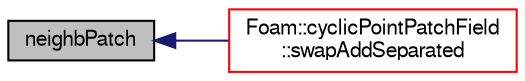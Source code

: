 digraph "neighbPatch"
{
  bgcolor="transparent";
  edge [fontname="FreeSans",fontsize="10",labelfontname="FreeSans",labelfontsize="10"];
  node [fontname="FreeSans",fontsize="10",shape=record];
  rankdir="LR";
  Node70 [label="neighbPatch",height=0.2,width=0.4,color="black", fillcolor="grey75", style="filled", fontcolor="black"];
  Node70 -> Node71 [dir="back",color="midnightblue",fontsize="10",style="solid",fontname="FreeSans"];
  Node71 [label="Foam::cyclicPointPatchField\l::swapAddSeparated",height=0.2,width=0.4,color="red",URL="$a26582.html#a3aae157a027e0aa964e285d768f7ec86",tooltip="Complete swap of patch point values and add to local values. "];
}
